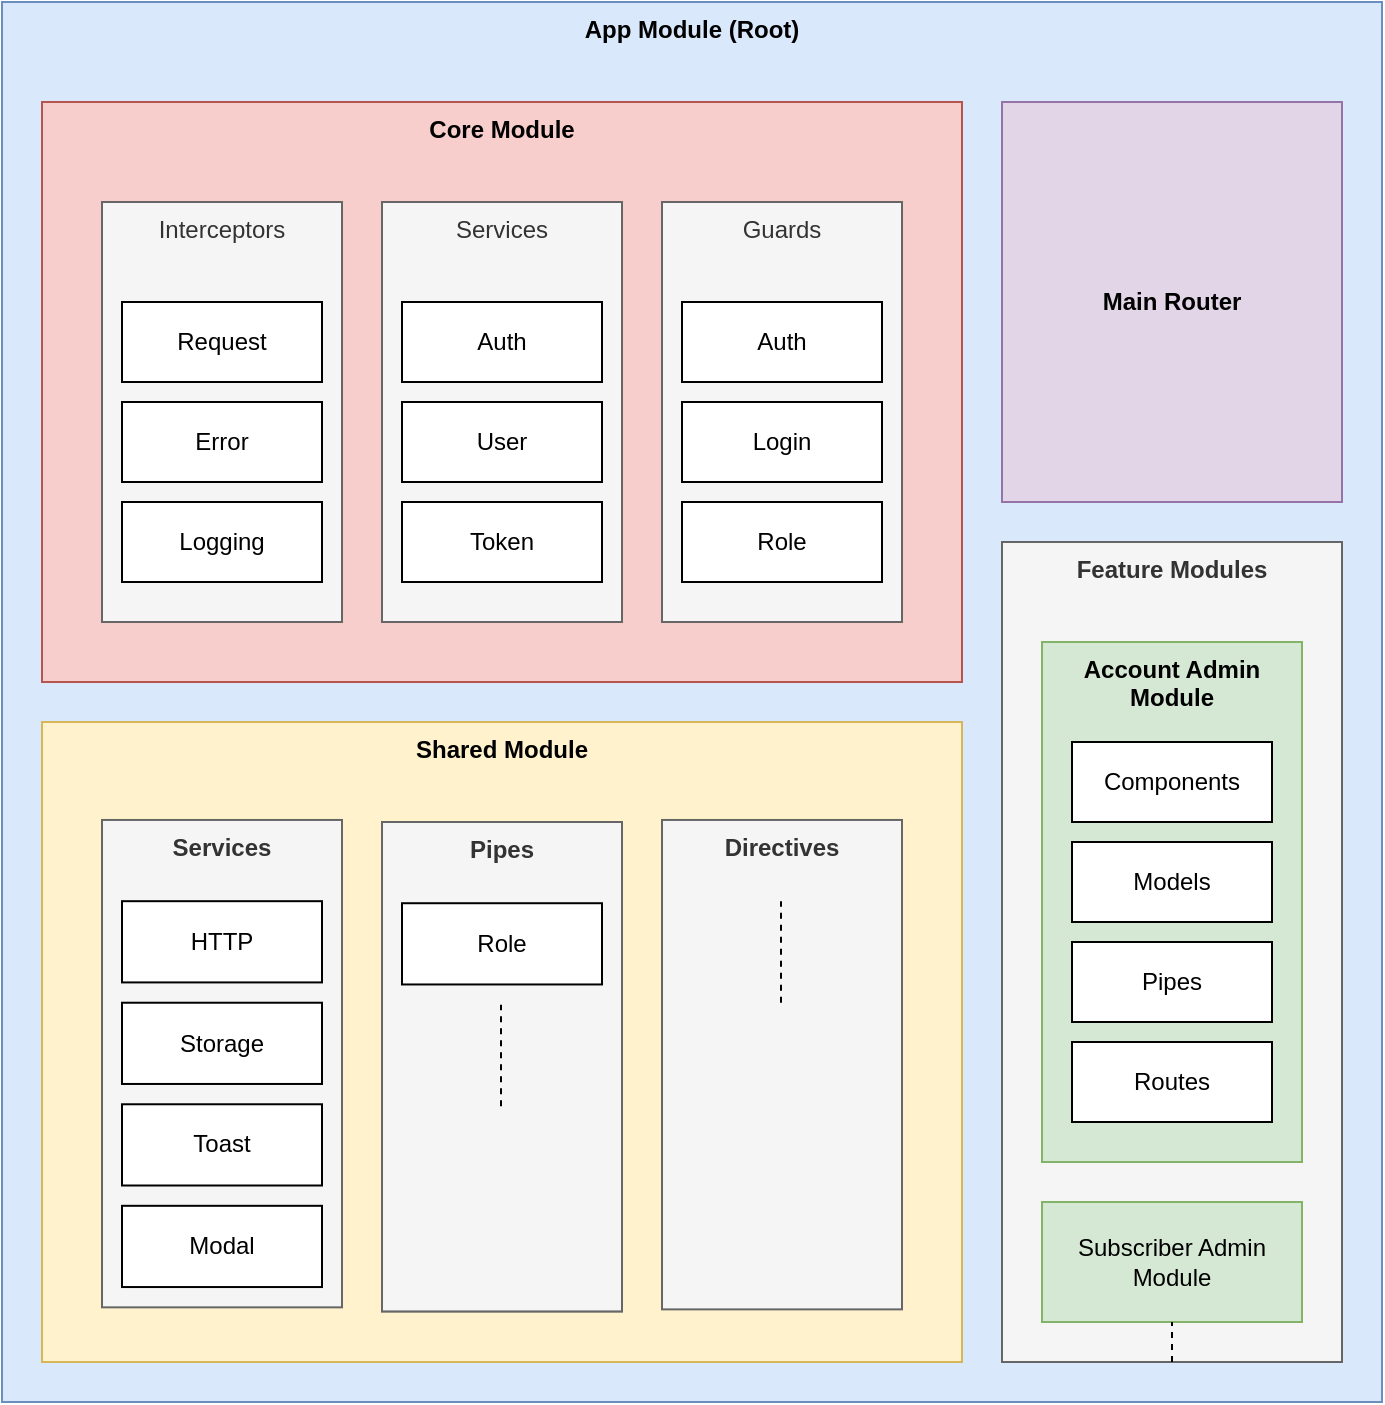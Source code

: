 <mxfile version="14.4.2" type="device"><diagram id="QVRfzWafRNmS8NrX3x-U" name="Page-1"><mxGraphModel dx="1422" dy="822" grid="1" gridSize="10" guides="1" tooltips="1" connect="1" arrows="1" fold="1" page="1" pageScale="1" pageWidth="1600" pageHeight="900" math="0" shadow="0"><root><mxCell id="0"/><mxCell id="1" parent="0"/><mxCell id="tfetjp48agZL7ooHN83n-4" value="&lt;b&gt;App Module (Root)&lt;/b&gt;" style="rounded=0;whiteSpace=wrap;html=1;verticalAlign=top;fillColor=#dae8fc;strokeColor=#6c8ebf;" vertex="1" parent="1"><mxGeometry x="250" y="60" width="690" height="700" as="geometry"/></mxCell><mxCell id="tfetjp48agZL7ooHN83n-19" value="" style="group;fillColor=#e1d5e7;strokeColor=#9673a6;container=0;" vertex="1" connectable="0" parent="1"><mxGeometry x="270" y="110" width="460" height="290" as="geometry"/></mxCell><mxCell id="tfetjp48agZL7ooHN83n-5" value="&lt;b&gt;Core Module&lt;/b&gt;" style="rounded=0;whiteSpace=wrap;html=1;verticalAlign=top;fillColor=#f8cecc;strokeColor=#b85450;" vertex="1" parent="1"><mxGeometry x="270" y="110" width="460" height="290" as="geometry"/></mxCell><mxCell id="tfetjp48agZL7ooHN83n-6" value="Services" style="rounded=0;whiteSpace=wrap;html=1;verticalAlign=top;fillColor=#f5f5f5;strokeColor=#666666;fontColor=#333333;" vertex="1" parent="1"><mxGeometry x="440" y="160" width="120" height="210" as="geometry"/></mxCell><mxCell id="tfetjp48agZL7ooHN83n-7" value="Guards" style="rounded=0;whiteSpace=wrap;html=1;verticalAlign=top;fillColor=#f5f5f5;strokeColor=#666666;fontColor=#333333;" vertex="1" parent="1"><mxGeometry x="580" y="160" width="120" height="210" as="geometry"/></mxCell><mxCell id="tfetjp48agZL7ooHN83n-8" value="Auth" style="rounded=0;whiteSpace=wrap;html=1;" vertex="1" parent="1"><mxGeometry x="450" y="210" width="100" height="40" as="geometry"/></mxCell><mxCell id="tfetjp48agZL7ooHN83n-9" value="Auth" style="rounded=0;whiteSpace=wrap;html=1;" vertex="1" parent="1"><mxGeometry x="590" y="210" width="100" height="40" as="geometry"/></mxCell><mxCell id="tfetjp48agZL7ooHN83n-10" value="Login" style="rounded=0;whiteSpace=wrap;html=1;" vertex="1" parent="1"><mxGeometry x="590" y="260" width="100" height="40" as="geometry"/></mxCell><mxCell id="tfetjp48agZL7ooHN83n-11" value="Role" style="rounded=0;whiteSpace=wrap;html=1;" vertex="1" parent="1"><mxGeometry x="590" y="310" width="100" height="40" as="geometry"/></mxCell><mxCell id="tfetjp48agZL7ooHN83n-12" value="Interceptors" style="rounded=0;whiteSpace=wrap;html=1;verticalAlign=top;fillColor=#f5f5f5;strokeColor=#666666;fontColor=#333333;" vertex="1" parent="1"><mxGeometry x="300" y="160" width="120" height="210" as="geometry"/></mxCell><mxCell id="tfetjp48agZL7ooHN83n-13" value="Request" style="rounded=0;whiteSpace=wrap;html=1;" vertex="1" parent="1"><mxGeometry x="310" y="210" width="100" height="40" as="geometry"/></mxCell><mxCell id="tfetjp48agZL7ooHN83n-14" value="Error" style="rounded=0;whiteSpace=wrap;html=1;" vertex="1" parent="1"><mxGeometry x="310" y="260" width="100" height="40" as="geometry"/></mxCell><mxCell id="tfetjp48agZL7ooHN83n-15" value="Logging" style="rounded=0;whiteSpace=wrap;html=1;" vertex="1" parent="1"><mxGeometry x="310" y="310" width="100" height="40" as="geometry"/></mxCell><mxCell id="tfetjp48agZL7ooHN83n-16" value="User" style="rounded=0;whiteSpace=wrap;html=1;" vertex="1" parent="1"><mxGeometry x="450" y="260" width="100" height="40" as="geometry"/></mxCell><mxCell id="tfetjp48agZL7ooHN83n-17" value="Token" style="rounded=0;whiteSpace=wrap;html=1;" vertex="1" parent="1"><mxGeometry x="450" y="310" width="100" height="40" as="geometry"/></mxCell><mxCell id="tfetjp48agZL7ooHN83n-21" value="&lt;b&gt;Shared Module&lt;/b&gt;" style="rounded=0;whiteSpace=wrap;html=1;verticalAlign=top;fillColor=#fff2cc;strokeColor=#d6b656;" vertex="1" parent="1"><mxGeometry x="270" y="420" width="460" height="320" as="geometry"/></mxCell><mxCell id="tfetjp48agZL7ooHN83n-57" value="" style="group;fillColor=#f5f5f5;strokeColor=#666666;fontColor=#333333;container=0;" vertex="1" connectable="0" parent="1"><mxGeometry x="440" y="470" width="120" height="244.708" as="geometry"/></mxCell><mxCell id="tfetjp48agZL7ooHN83n-58" value="" style="group" vertex="1" connectable="0" parent="1"><mxGeometry x="300" y="468.98" width="120" height="243.692" as="geometry"/></mxCell><mxCell id="tfetjp48agZL7ooHN83n-35" value="&lt;b&gt;Services&lt;/b&gt;" style="rounded=0;whiteSpace=wrap;html=1;verticalAlign=top;fillColor=#f5f5f5;strokeColor=#666666;fontColor=#333333;" vertex="1" parent="tfetjp48agZL7ooHN83n-58"><mxGeometry width="120" height="243.692" as="geometry"/></mxCell><mxCell id="tfetjp48agZL7ooHN83n-29" value="HTTP" style="rounded=0;whiteSpace=wrap;html=1;" vertex="1" parent="tfetjp48agZL7ooHN83n-58"><mxGeometry x="10" y="40.615" width="100" height="40.615" as="geometry"/></mxCell><mxCell id="tfetjp48agZL7ooHN83n-36" value="Storage" style="rounded=0;whiteSpace=wrap;html=1;" vertex="1" parent="tfetjp48agZL7ooHN83n-58"><mxGeometry x="10" y="91.385" width="100" height="40.615" as="geometry"/></mxCell><mxCell id="tfetjp48agZL7ooHN83n-37" value="Toast" style="rounded=0;whiteSpace=wrap;html=1;" vertex="1" parent="tfetjp48agZL7ooHN83n-58"><mxGeometry x="10" y="142.154" width="100" height="40.615" as="geometry"/></mxCell><mxCell id="tfetjp48agZL7ooHN83n-38" value="Modal" style="rounded=0;whiteSpace=wrap;html=1;" vertex="1" parent="tfetjp48agZL7ooHN83n-58"><mxGeometry x="10" y="192.923" width="100" height="40.615" as="geometry"/></mxCell><mxCell id="tfetjp48agZL7ooHN83n-59" value="" style="group;fontStyle=1" vertex="1" connectable="0" parent="1"><mxGeometry x="580" y="468.98" width="120" height="244.708" as="geometry"/></mxCell><mxCell id="tfetjp48agZL7ooHN83n-22" value="&lt;b&gt;Directives&lt;/b&gt;" style="rounded=0;whiteSpace=wrap;html=1;verticalAlign=top;fillColor=#f5f5f5;strokeColor=#666666;fontColor=#333333;" vertex="1" parent="tfetjp48agZL7ooHN83n-59"><mxGeometry width="120" height="244.708" as="geometry"/></mxCell><mxCell id="tfetjp48agZL7ooHN83n-51" value="" style="endArrow=none;dashed=1;html=1;entryX=0.5;entryY=1;entryDx=0;entryDy=0;" edge="1" parent="tfetjp48agZL7ooHN83n-59"><mxGeometry x="-30" y="-66" width="50" height="50" as="geometry"><mxPoint x="59.5" y="91.385" as="sourcePoint"/><mxPoint x="59.5" y="40.615" as="targetPoint"/></mxGeometry></mxCell><mxCell id="tfetjp48agZL7ooHN83n-60" value="" style="group" vertex="1" connectable="0" parent="1"><mxGeometry x="440" y="470" width="120" height="244.708" as="geometry"/></mxCell><mxCell id="tfetjp48agZL7ooHN83n-34" value="&lt;b&gt;Pipes&lt;/b&gt;" style="rounded=0;whiteSpace=wrap;html=1;verticalAlign=top;fillColor=#f5f5f5;strokeColor=#666666;fontColor=#333333;" vertex="1" parent="tfetjp48agZL7ooHN83n-60"><mxGeometry width="120" height="244.708" as="geometry"/></mxCell><mxCell id="tfetjp48agZL7ooHN83n-50" value="Role" style="rounded=0;whiteSpace=wrap;html=1;" vertex="1" parent="tfetjp48agZL7ooHN83n-60"><mxGeometry x="10" y="40.615" width="100" height="40.615" as="geometry"/></mxCell><mxCell id="tfetjp48agZL7ooHN83n-52" value="" style="endArrow=none;dashed=1;html=1;entryX=0.5;entryY=1;entryDx=0;entryDy=0;" edge="1" parent="tfetjp48agZL7ooHN83n-60"><mxGeometry x="-170" y="-66" width="50" height="50" as="geometry"><mxPoint x="59.5" y="142.154" as="sourcePoint"/><mxPoint x="59.5" y="91.385" as="targetPoint"/></mxGeometry></mxCell><mxCell id="tfetjp48agZL7ooHN83n-63" value="&lt;b&gt;Main Router&lt;/b&gt;" style="rounded=0;whiteSpace=wrap;html=1;verticalAlign=middle;fillColor=#e1d5e7;strokeColor=#9673a6;" vertex="1" parent="1"><mxGeometry x="750" y="110" width="170" height="200" as="geometry"/></mxCell><mxCell id="tfetjp48agZL7ooHN83n-64" value="" style="group" vertex="1" connectable="0" parent="1"><mxGeometry x="750" y="330" width="170" height="410" as="geometry"/></mxCell><mxCell id="tfetjp48agZL7ooHN83n-28" value="&lt;b&gt;Feature Modules&lt;/b&gt;" style="rounded=0;whiteSpace=wrap;html=1;verticalAlign=top;fillColor=#f5f5f5;strokeColor=#666666;fontColor=#333333;" vertex="1" parent="tfetjp48agZL7ooHN83n-64"><mxGeometry width="170" height="410" as="geometry"/></mxCell><mxCell id="tfetjp48agZL7ooHN83n-41" value="Subscriber Admin&lt;br&gt;Module" style="rounded=0;whiteSpace=wrap;html=1;fillColor=#d5e8d4;strokeColor=#82b366;" vertex="1" parent="tfetjp48agZL7ooHN83n-64"><mxGeometry x="20" y="330" width="130" height="60" as="geometry"/></mxCell><mxCell id="tfetjp48agZL7ooHN83n-45" value="" style="endArrow=none;dashed=1;html=1;entryX=0.5;entryY=1;entryDx=0;entryDy=0;" edge="1" parent="tfetjp48agZL7ooHN83n-64" source="tfetjp48agZL7ooHN83n-28" target="tfetjp48agZL7ooHN83n-41"><mxGeometry width="50" height="50" as="geometry"><mxPoint x="85" y="440" as="sourcePoint"/><mxPoint x="-190" y="520" as="targetPoint"/></mxGeometry></mxCell><mxCell id="tfetjp48agZL7ooHN83n-61" value="" style="group" vertex="1" connectable="0" parent="tfetjp48agZL7ooHN83n-64"><mxGeometry x="20" y="50" width="130" height="260" as="geometry"/></mxCell><mxCell id="tfetjp48agZL7ooHN83n-39" value="&lt;b&gt;Account Admin &lt;br&gt;Module&lt;/b&gt;" style="rounded=0;whiteSpace=wrap;html=1;verticalAlign=top;fillColor=#d5e8d4;strokeColor=#82b366;" vertex="1" parent="tfetjp48agZL7ooHN83n-61"><mxGeometry width="130" height="260" as="geometry"/></mxCell><mxCell id="tfetjp48agZL7ooHN83n-46" value="Components" style="rounded=0;whiteSpace=wrap;html=1;" vertex="1" parent="tfetjp48agZL7ooHN83n-61"><mxGeometry x="15" y="50" width="100" height="40" as="geometry"/></mxCell><mxCell id="tfetjp48agZL7ooHN83n-47" value="Models" style="rounded=0;whiteSpace=wrap;html=1;" vertex="1" parent="tfetjp48agZL7ooHN83n-61"><mxGeometry x="15" y="100" width="100" height="40" as="geometry"/></mxCell><mxCell id="tfetjp48agZL7ooHN83n-48" value="Pipes" style="rounded=0;whiteSpace=wrap;html=1;" vertex="1" parent="tfetjp48agZL7ooHN83n-61"><mxGeometry x="15" y="150" width="100" height="40" as="geometry"/></mxCell><mxCell id="tfetjp48agZL7ooHN83n-49" value="Routes" style="rounded=0;whiteSpace=wrap;html=1;" vertex="1" parent="tfetjp48agZL7ooHN83n-61"><mxGeometry x="15" y="200" width="100" height="40" as="geometry"/></mxCell></root></mxGraphModel></diagram></mxfile>